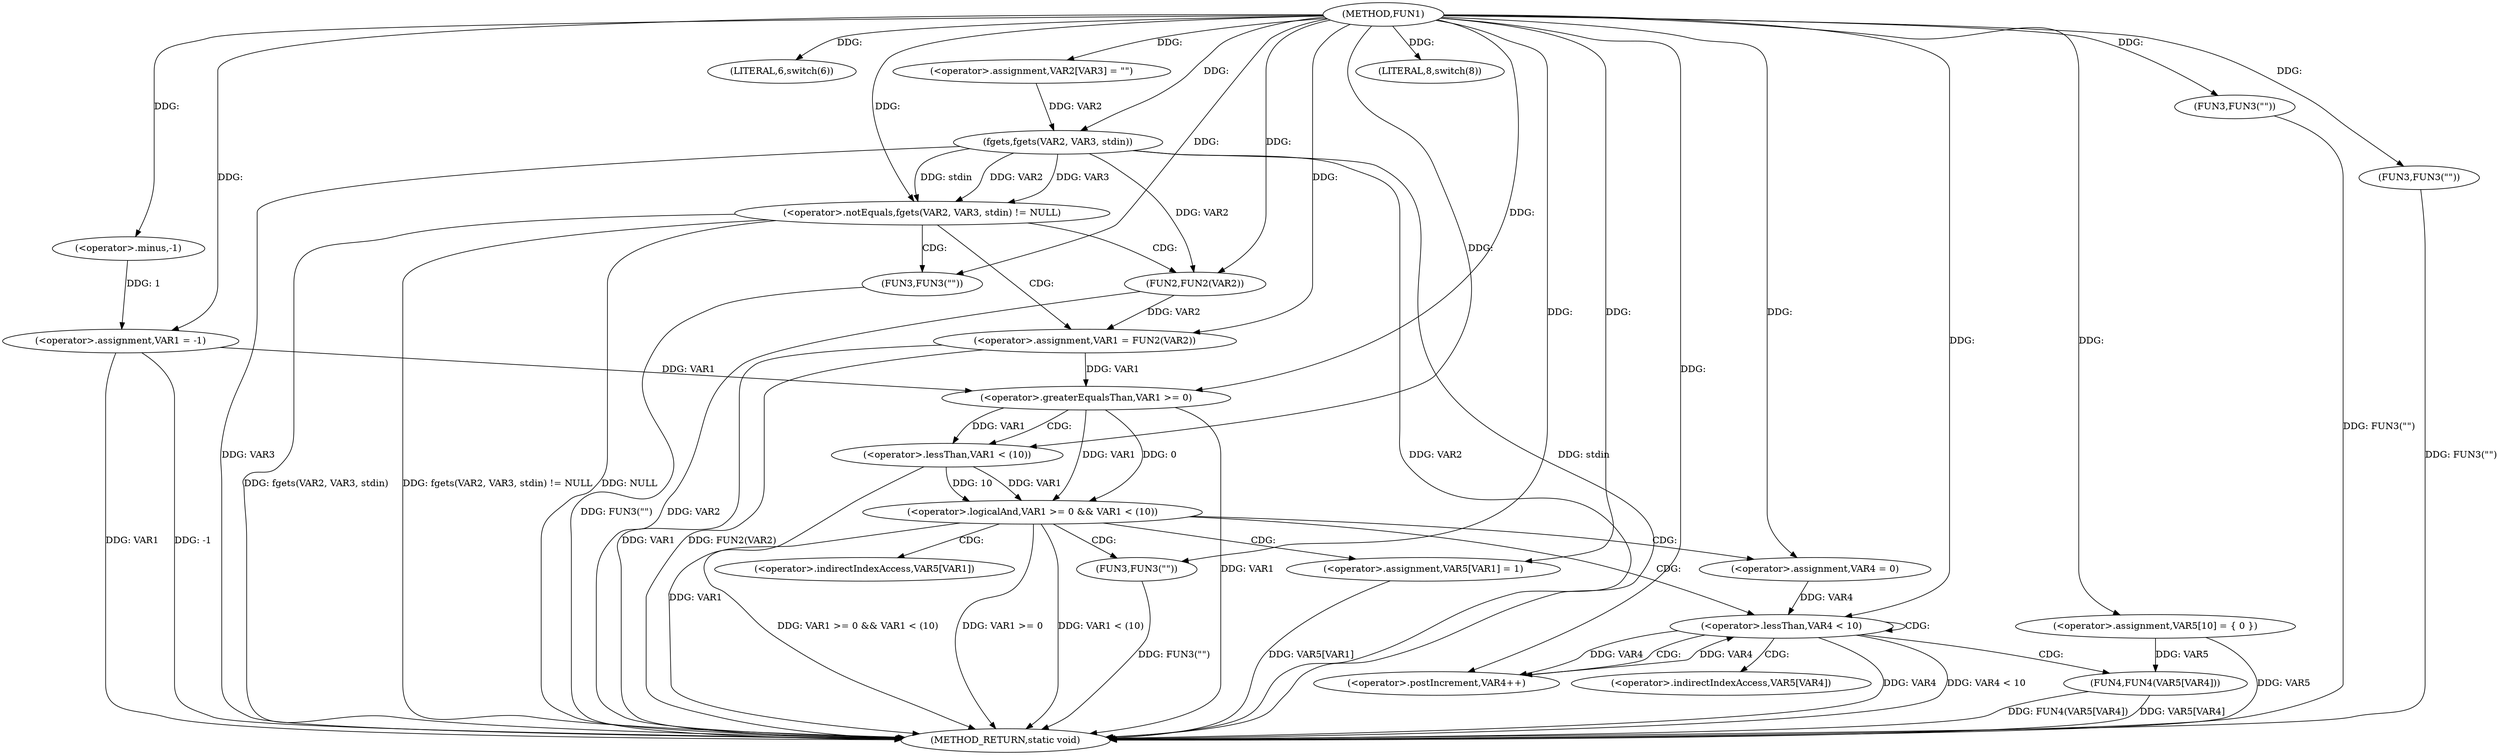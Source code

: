 digraph FUN1 {  
"1000100" [label = "(METHOD,FUN1)" ]
"1000183" [label = "(METHOD_RETURN,static void)" ]
"1000103" [label = "(<operator>.assignment,VAR1 = -1)" ]
"1000105" [label = "(<operator>.minus,-1)" ]
"1000108" [label = "(LITERAL,6,switch(6))" ]
"1000113" [label = "(<operator>.assignment,VAR2[VAR3] = \"\")" ]
"1000117" [label = "(<operator>.notEquals,fgets(VAR2, VAR3, stdin) != NULL)" ]
"1000118" [label = "(fgets,fgets(VAR2, VAR3, stdin))" ]
"1000124" [label = "(<operator>.assignment,VAR1 = FUN2(VAR2))" ]
"1000126" [label = "(FUN2,FUN2(VAR2))" ]
"1000130" [label = "(FUN3,FUN3(\"\"))" ]
"1000134" [label = "(FUN3,FUN3(\"\"))" ]
"1000138" [label = "(LITERAL,8,switch(8))" ]
"1000141" [label = "(FUN3,FUN3(\"\"))" ]
"1000148" [label = "(<operator>.assignment,VAR5[10] = { 0 })" ]
"1000151" [label = "(<operator>.logicalAnd,VAR1 >= 0 && VAR1 < (10))" ]
"1000152" [label = "(<operator>.greaterEqualsThan,VAR1 >= 0)" ]
"1000155" [label = "(<operator>.lessThan,VAR1 < (10))" ]
"1000159" [label = "(<operator>.assignment,VAR5[VAR1] = 1)" ]
"1000165" [label = "(<operator>.assignment,VAR4 = 0)" ]
"1000168" [label = "(<operator>.lessThan,VAR4 < 10)" ]
"1000171" [label = "(<operator>.postIncrement,VAR4++)" ]
"1000174" [label = "(FUN4,FUN4(VAR5[VAR4]))" ]
"1000180" [label = "(FUN3,FUN3(\"\"))" ]
"1000160" [label = "(<operator>.indirectIndexAccess,VAR5[VAR1])" ]
"1000175" [label = "(<operator>.indirectIndexAccess,VAR5[VAR4])" ]
  "1000124" -> "1000183"  [ label = "DDG: VAR1"] 
  "1000151" -> "1000183"  [ label = "DDG: VAR1 >= 0 && VAR1 < (10)"] 
  "1000168" -> "1000183"  [ label = "DDG: VAR4"] 
  "1000103" -> "1000183"  [ label = "DDG: VAR1"] 
  "1000103" -> "1000183"  [ label = "DDG: -1"] 
  "1000159" -> "1000183"  [ label = "DDG: VAR5[VAR1]"] 
  "1000141" -> "1000183"  [ label = "DDG: FUN3(\"\")"] 
  "1000151" -> "1000183"  [ label = "DDG: VAR1 >= 0"] 
  "1000117" -> "1000183"  [ label = "DDG: fgets(VAR2, VAR3, stdin)"] 
  "1000155" -> "1000183"  [ label = "DDG: VAR1"] 
  "1000118" -> "1000183"  [ label = "DDG: VAR2"] 
  "1000117" -> "1000183"  [ label = "DDG: fgets(VAR2, VAR3, stdin) != NULL"] 
  "1000168" -> "1000183"  [ label = "DDG: VAR4 < 10"] 
  "1000130" -> "1000183"  [ label = "DDG: FUN3(\"\")"] 
  "1000124" -> "1000183"  [ label = "DDG: FUN2(VAR2)"] 
  "1000151" -> "1000183"  [ label = "DDG: VAR1 < (10)"] 
  "1000134" -> "1000183"  [ label = "DDG: FUN3(\"\")"] 
  "1000118" -> "1000183"  [ label = "DDG: stdin"] 
  "1000180" -> "1000183"  [ label = "DDG: FUN3(\"\")"] 
  "1000148" -> "1000183"  [ label = "DDG: VAR5"] 
  "1000126" -> "1000183"  [ label = "DDG: VAR2"] 
  "1000152" -> "1000183"  [ label = "DDG: VAR1"] 
  "1000118" -> "1000183"  [ label = "DDG: VAR3"] 
  "1000117" -> "1000183"  [ label = "DDG: NULL"] 
  "1000174" -> "1000183"  [ label = "DDG: FUN4(VAR5[VAR4])"] 
  "1000174" -> "1000183"  [ label = "DDG: VAR5[VAR4]"] 
  "1000105" -> "1000103"  [ label = "DDG: 1"] 
  "1000100" -> "1000103"  [ label = "DDG: "] 
  "1000100" -> "1000105"  [ label = "DDG: "] 
  "1000100" -> "1000108"  [ label = "DDG: "] 
  "1000100" -> "1000113"  [ label = "DDG: "] 
  "1000118" -> "1000117"  [ label = "DDG: VAR2"] 
  "1000118" -> "1000117"  [ label = "DDG: VAR3"] 
  "1000118" -> "1000117"  [ label = "DDG: stdin"] 
  "1000113" -> "1000118"  [ label = "DDG: VAR2"] 
  "1000100" -> "1000118"  [ label = "DDG: "] 
  "1000100" -> "1000117"  [ label = "DDG: "] 
  "1000126" -> "1000124"  [ label = "DDG: VAR2"] 
  "1000100" -> "1000124"  [ label = "DDG: "] 
  "1000118" -> "1000126"  [ label = "DDG: VAR2"] 
  "1000100" -> "1000126"  [ label = "DDG: "] 
  "1000100" -> "1000130"  [ label = "DDG: "] 
  "1000100" -> "1000134"  [ label = "DDG: "] 
  "1000100" -> "1000138"  [ label = "DDG: "] 
  "1000100" -> "1000141"  [ label = "DDG: "] 
  "1000100" -> "1000148"  [ label = "DDG: "] 
  "1000152" -> "1000151"  [ label = "DDG: VAR1"] 
  "1000152" -> "1000151"  [ label = "DDG: 0"] 
  "1000124" -> "1000152"  [ label = "DDG: VAR1"] 
  "1000103" -> "1000152"  [ label = "DDG: VAR1"] 
  "1000100" -> "1000152"  [ label = "DDG: "] 
  "1000155" -> "1000151"  [ label = "DDG: VAR1"] 
  "1000155" -> "1000151"  [ label = "DDG: 10"] 
  "1000152" -> "1000155"  [ label = "DDG: VAR1"] 
  "1000100" -> "1000155"  [ label = "DDG: "] 
  "1000100" -> "1000159"  [ label = "DDG: "] 
  "1000100" -> "1000165"  [ label = "DDG: "] 
  "1000171" -> "1000168"  [ label = "DDG: VAR4"] 
  "1000165" -> "1000168"  [ label = "DDG: VAR4"] 
  "1000100" -> "1000168"  [ label = "DDG: "] 
  "1000168" -> "1000171"  [ label = "DDG: VAR4"] 
  "1000100" -> "1000171"  [ label = "DDG: "] 
  "1000148" -> "1000174"  [ label = "DDG: VAR5"] 
  "1000100" -> "1000180"  [ label = "DDG: "] 
  "1000117" -> "1000126"  [ label = "CDG: "] 
  "1000117" -> "1000124"  [ label = "CDG: "] 
  "1000117" -> "1000130"  [ label = "CDG: "] 
  "1000151" -> "1000180"  [ label = "CDG: "] 
  "1000151" -> "1000165"  [ label = "CDG: "] 
  "1000151" -> "1000168"  [ label = "CDG: "] 
  "1000151" -> "1000159"  [ label = "CDG: "] 
  "1000151" -> "1000160"  [ label = "CDG: "] 
  "1000152" -> "1000155"  [ label = "CDG: "] 
  "1000168" -> "1000174"  [ label = "CDG: "] 
  "1000168" -> "1000168"  [ label = "CDG: "] 
  "1000168" -> "1000175"  [ label = "CDG: "] 
  "1000168" -> "1000171"  [ label = "CDG: "] 
}
